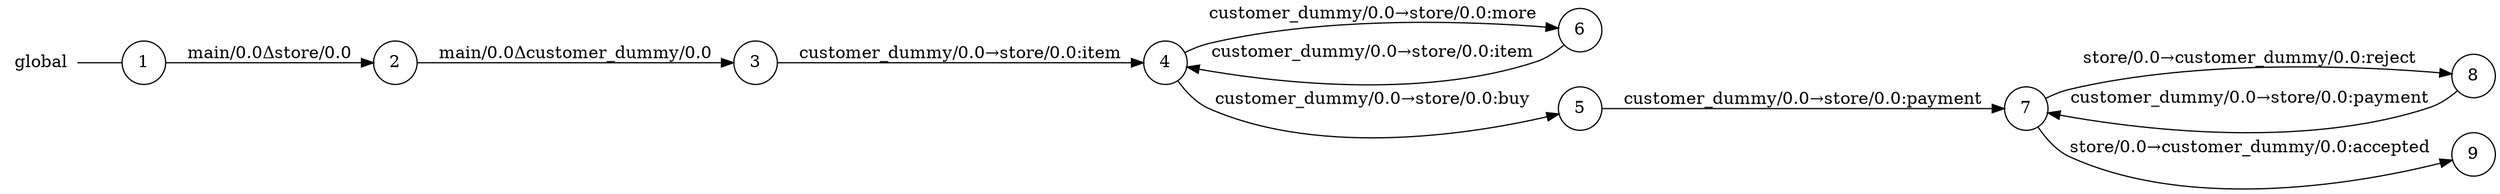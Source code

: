 digraph global {
	rankdir="LR";
	n_0 [label="global", shape="plaintext"];
	n_1 [id="5", shape=circle, label="5"];
	n_2 [id="6", shape=circle, label="6"];
	n_3 [id="1", shape=circle, label="1"];
	n_0 -> n_3 [arrowhead=none];
	n_4 [id="9", shape=circle, label="9"];
	n_5 [id="2", shape=circle, label="2"];
	n_6 [id="8", shape=circle, label="8"];
	n_7 [id="4", shape=circle, label="4"];
	n_8 [id="7", shape=circle, label="7"];
	n_9 [id="3", shape=circle, label="3"];

	n_3 -> n_5 [id="[$e|0]", label="main/0.0Δstore/0.0"];
	n_6 -> n_8 [id="[$e|9]", label="customer_dummy/0.0→store/0.0:payment"];
	n_1 -> n_8 [id="[$e|5]", label="customer_dummy/0.0→store/0.0:payment"];
	n_7 -> n_1 [id="[$e|3]", label="customer_dummy/0.0→store/0.0:buy"];
	n_8 -> n_4 [id="[$e|8]", label="store/0.0→customer_dummy/0.0:accepted"];
	n_2 -> n_7 [id="[$e|6]", label="customer_dummy/0.0→store/0.0:item"];
	n_9 -> n_7 [id="[$e|2]", label="customer_dummy/0.0→store/0.0:item"];
	n_8 -> n_6 [id="[$e|7]", label="store/0.0→customer_dummy/0.0:reject"];
	n_7 -> n_2 [id="[$e|4]", label="customer_dummy/0.0→store/0.0:more"];
	n_5 -> n_9 [id="[$e|1]", label="main/0.0Δcustomer_dummy/0.0"];
}
